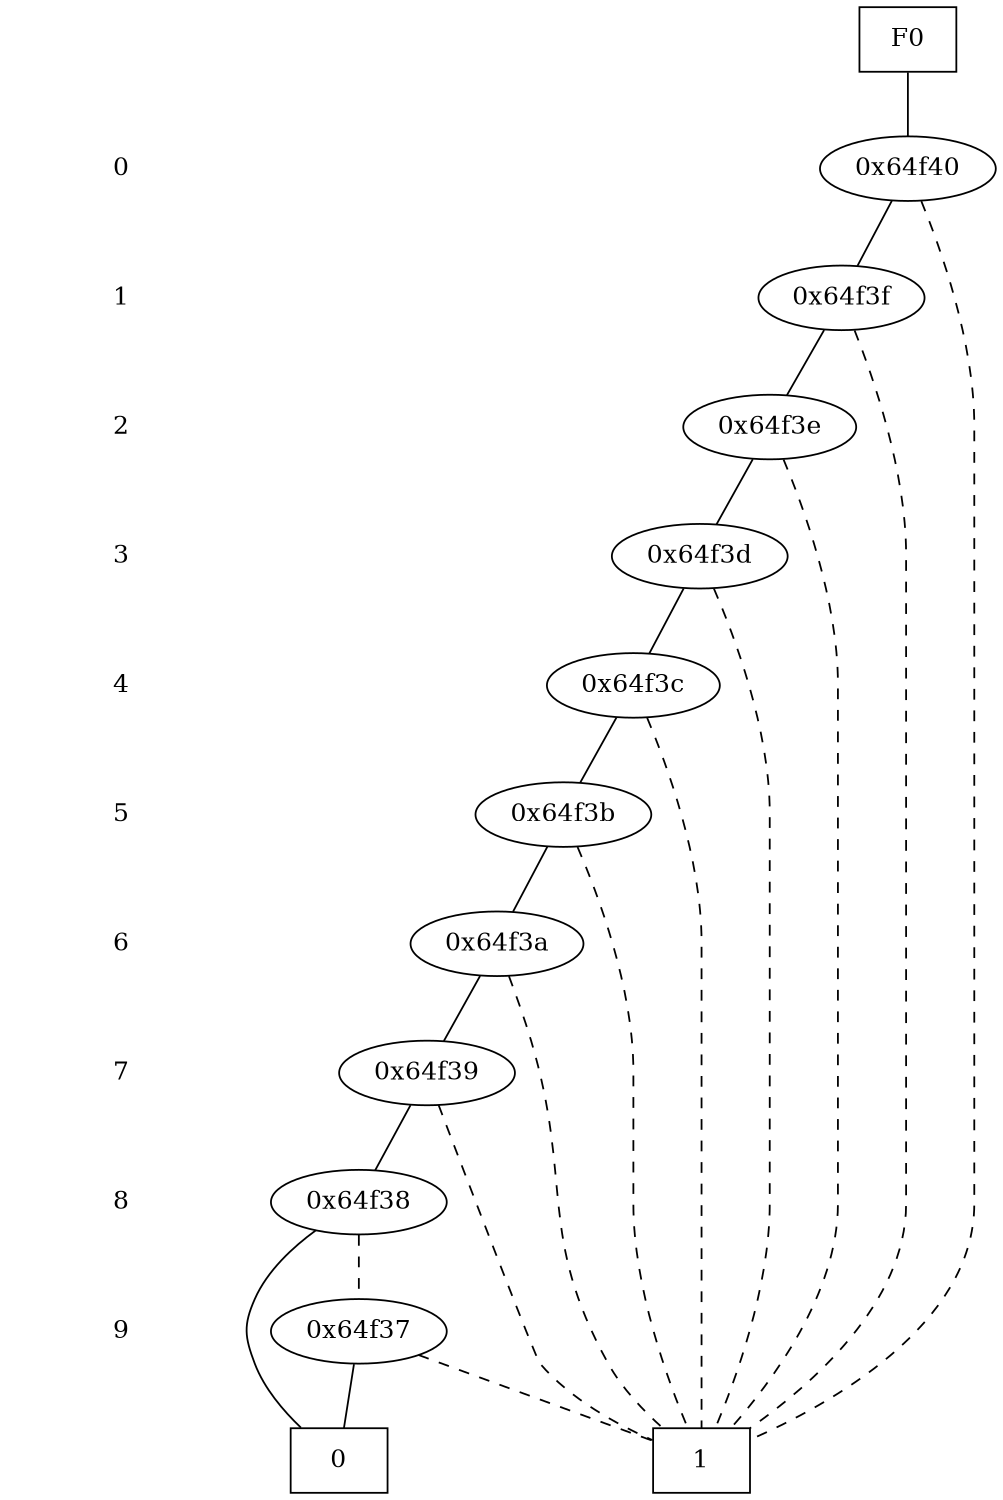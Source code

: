 digraph "DD" {
size = "7.5,10"
center = true;
edge [dir = none];
{ node [shape = plaintext];
  edge [style = invis];
  "CONST NODES" [style = invis];
" 0 " -> " 1 " -> " 2 " -> " 3 " -> " 4 " -> " 5 " -> " 6 " -> " 7 " -> " 8 " -> " 9 " -> "CONST NODES"; 
}
{ rank = same; node [shape = box]; edge [style = invis];
"F0"; }
{ rank = same; " 0 ";
"0x64f40";
}
{ rank = same; " 1 ";
"0x64f3f";
}
{ rank = same; " 2 ";
"0x64f3e";
}
{ rank = same; " 3 ";
"0x64f3d";
}
{ rank = same; " 4 ";
"0x64f3c";
}
{ rank = same; " 5 ";
"0x64f3b";
}
{ rank = same; " 6 ";
"0x64f3a";
}
{ rank = same; " 7 ";
"0x64f39";
}
{ rank = same; " 8 ";
"0x64f38";
}
{ rank = same; " 9 ";
"0x64f37";
}
{ rank = same; "CONST NODES";
{ node [shape = box]; "0x43a10";
"0x43a0f";
}
}
"F0" -> "0x64f40" [style = solid];
"0x64f40" -> "0x64f3f";
"0x64f40" -> "0x43a0f" [style = dashed];
"0x64f3f" -> "0x64f3e";
"0x64f3f" -> "0x43a0f" [style = dashed];
"0x64f3e" -> "0x64f3d";
"0x64f3e" -> "0x43a0f" [style = dashed];
"0x64f3d" -> "0x64f3c";
"0x64f3d" -> "0x43a0f" [style = dashed];
"0x64f3c" -> "0x64f3b";
"0x64f3c" -> "0x43a0f" [style = dashed];
"0x64f3b" -> "0x64f3a";
"0x64f3b" -> "0x43a0f" [style = dashed];
"0x64f3a" -> "0x64f39";
"0x64f3a" -> "0x43a0f" [style = dashed];
"0x64f39" -> "0x64f38";
"0x64f39" -> "0x43a0f" [style = dashed];
"0x64f38" -> "0x43a10";
"0x64f38" -> "0x64f37" [style = dashed];
"0x64f37" -> "0x43a10";
"0x64f37" -> "0x43a0f" [style = dashed];
"0x43a10" [label = "0"];
"0x43a0f" [label = "1"];
}
